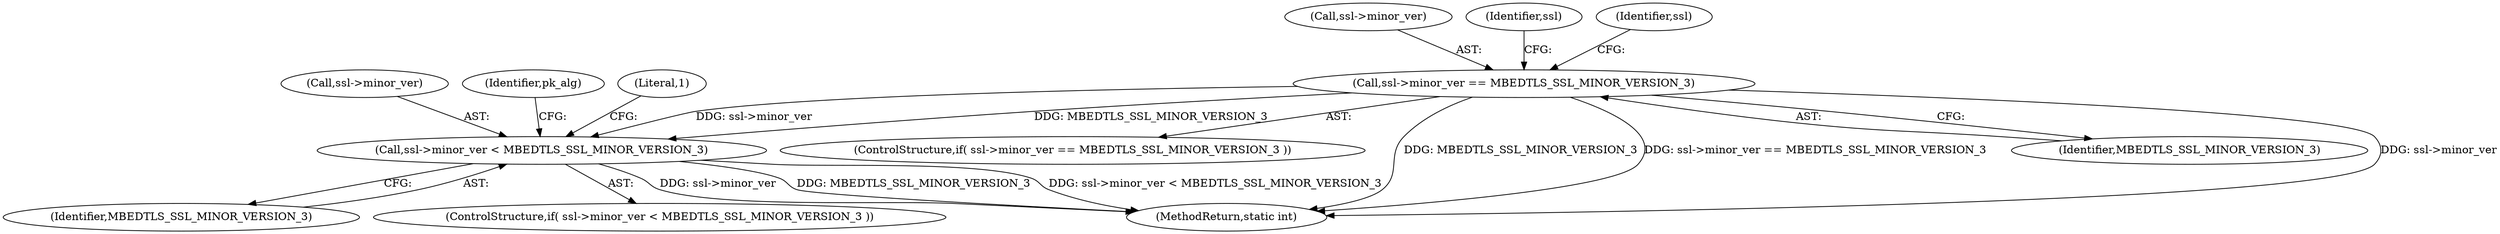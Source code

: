 digraph "0_mbedtls_027f84c69f4ef30c0693832a6c396ef19e563ca1@pointer" {
"1000491" [label="(Call,ssl->minor_ver == MBEDTLS_SSL_MINOR_VERSION_3)"];
"1000536" [label="(Call,ssl->minor_ver < MBEDTLS_SSL_MINOR_VERSION_3)"];
"1000492" [label="(Call,ssl->minor_ver)"];
"1000495" [label="(Identifier,MBEDTLS_SSL_MINOR_VERSION_3)"];
"1000536" [label="(Call,ssl->minor_ver < MBEDTLS_SSL_MINOR_VERSION_3)"];
"1000535" [label="(ControlStructure,if( ssl->minor_ver < MBEDTLS_SSL_MINOR_VERSION_3 ))"];
"1000491" [label="(Call,ssl->minor_ver == MBEDTLS_SSL_MINOR_VERSION_3)"];
"1000500" [label="(Identifier,ssl)"];
"1000537" [label="(Call,ssl->minor_ver)"];
"1000490" [label="(ControlStructure,if( ssl->minor_ver == MBEDTLS_SSL_MINOR_VERSION_3 ))"];
"1000538" [label="(Identifier,ssl)"];
"1000543" [label="(Identifier,pk_alg)"];
"1000760" [label="(MethodReturn,static int)"];
"1000560" [label="(Literal,1)"];
"1000540" [label="(Identifier,MBEDTLS_SSL_MINOR_VERSION_3)"];
"1000491" -> "1000490"  [label="AST: "];
"1000491" -> "1000495"  [label="CFG: "];
"1000492" -> "1000491"  [label="AST: "];
"1000495" -> "1000491"  [label="AST: "];
"1000500" -> "1000491"  [label="CFG: "];
"1000538" -> "1000491"  [label="CFG: "];
"1000491" -> "1000760"  [label="DDG: MBEDTLS_SSL_MINOR_VERSION_3"];
"1000491" -> "1000760"  [label="DDG: ssl->minor_ver == MBEDTLS_SSL_MINOR_VERSION_3"];
"1000491" -> "1000760"  [label="DDG: ssl->minor_ver"];
"1000491" -> "1000536"  [label="DDG: ssl->minor_ver"];
"1000491" -> "1000536"  [label="DDG: MBEDTLS_SSL_MINOR_VERSION_3"];
"1000536" -> "1000535"  [label="AST: "];
"1000536" -> "1000540"  [label="CFG: "];
"1000537" -> "1000536"  [label="AST: "];
"1000540" -> "1000536"  [label="AST: "];
"1000543" -> "1000536"  [label="CFG: "];
"1000560" -> "1000536"  [label="CFG: "];
"1000536" -> "1000760"  [label="DDG: MBEDTLS_SSL_MINOR_VERSION_3"];
"1000536" -> "1000760"  [label="DDG: ssl->minor_ver < MBEDTLS_SSL_MINOR_VERSION_3"];
"1000536" -> "1000760"  [label="DDG: ssl->minor_ver"];
}
